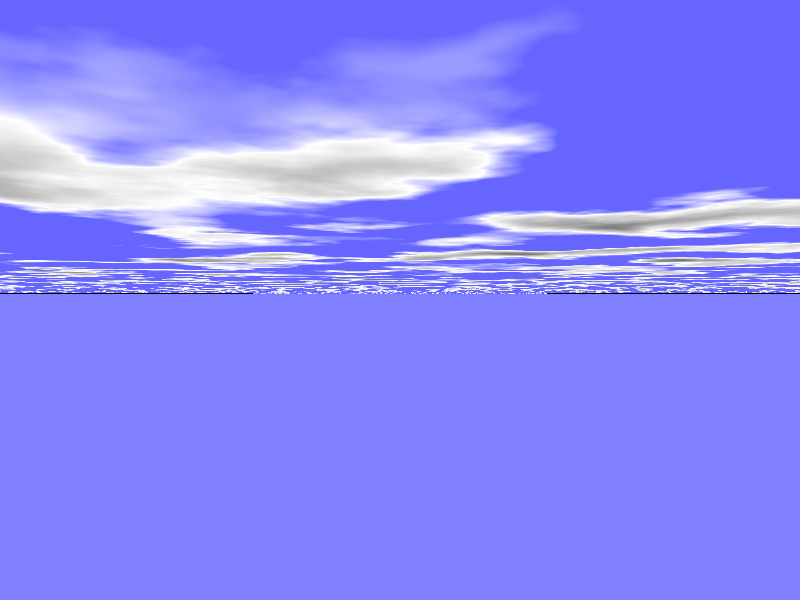 camera{
    location <0, 1, -2>
    look_at <0, 0, 100>
}

// Sky
plane {
    <0, 1, 0>, 10000
    hollow
    pigment {
        bozo
        turbulence 0.76
        color_map {
            [0.5 rgb <0.4, 0.4, 1>]
            [0.6 rgb <1, 1, 1>]
            [1.0 rgb <0.3, 0.3, 0.3>]
        }
        scale 30000 
    }
    finish {
        ambient rgb <1, 1, 1>
        diffuse 0
    }
}

// Water
plane {
    <0, 1, 0>, 0
    pigment {
        color rgb <0.5, 0.5, 1.0>
    }
    normal {
        bumps 0.1
        scale <1, 0.2, 0.25>
        turbulence 0.6
    }
    finish {
        phong 0.8
        reflection 0.6
    }
}

// Fog at the horizon
fog {
    fog_type 2 // ground fog
    distance 65
    color rgb <0.9, 0.9, 1.0>
    fog_offset 0.1
    fog_alt 2.0
    turbulence 0.1
}
